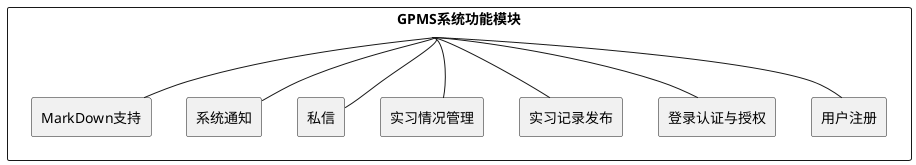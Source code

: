 @startuml
hide circle
skinparam rectangle {
'    BackgroundColor LightGreen
}
skinparam defaultTextAlignment center

rectangle "GPMS系统功能模块" as GPMS {
  rectangle "用户注册" as Reg
  rectangle "登录认证与授权" as Auth
  rectangle "实习记录发布" as Pub
  rectangle "实习情况管理" as Manage
  rectangle "私信" as Msg
  rectangle "系统通知" as Notify
  rectangle "MarkDown支持" as MD
}

GPMS -[hidden]- Reg
GPMS -[hidden]- Auth
GPMS -[hidden]- Pub
GPMS -[hidden]- Manage
GPMS -[hidden]- Msg
GPMS -[hidden]- Notify
GPMS -[hidden]- MD

GPMS -- Reg
GPMS -- Auth
GPMS -- Pub
GPMS -- Manage
GPMS -- Msg
GPMS -- Notify
GPMS -- MD
@enduml

